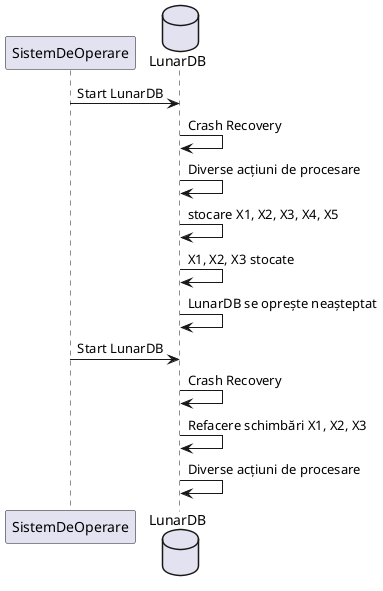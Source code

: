 @startuml BrightMoonRecovery

participant SistemDeOperare as os
database LunarDB as ldb

os -> ldb : Start LunarDB
ldb -> ldb : Crash Recovery
ldb -> ldb : Diverse acțiuni de procesare
ldb -> ldb : stocare X1, X2, X3, X4, X5
ldb -> ldb : X1, X2, X3 stocate
ldb -> ldb : LunarDB se oprește neașteptat
os -> ldb : Start LunarDB
ldb -> ldb : Crash Recovery
ldb -> ldb : Refacere schimbări X1, X2, X3
ldb -> ldb : Diverse acțiuni de procesare

@enduml